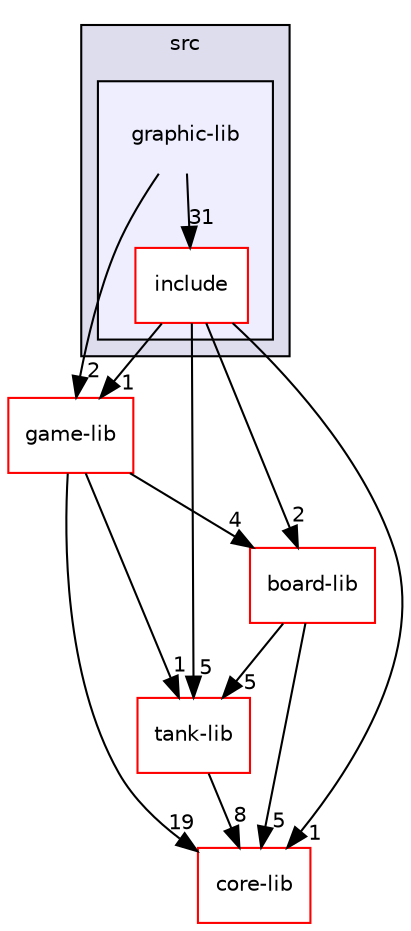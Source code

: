 digraph "/home/michal/proi/projekt2/22l-proi-projekt-jakomulski-budnik-owienko/src/graphic-lib" {
  bgcolor=transparent;
  compound=true
  node [ fontsize="10", fontname="Helvetica"];
  edge [ labelfontsize="10", labelfontname="Helvetica"];
  subgraph clusterdir_68267d1309a1af8e8297ef4c3efbcdba {
    graph [ bgcolor="#ddddee", pencolor="black", label="src" fontname="Helvetica", fontsize="10", URL="dir_68267d1309a1af8e8297ef4c3efbcdba.html"]
  subgraph clusterdir_021a303b9ea6a16d17d203ae5eaa9600 {
    graph [ bgcolor="#eeeeff", pencolor="black", label="" URL="dir_021a303b9ea6a16d17d203ae5eaa9600.html"];
    dir_021a303b9ea6a16d17d203ae5eaa9600 [shape=plaintext label="graphic-lib"];
    dir_ec77ab512a0817bed8cc07eeb3e7ef4d [shape=box label="include" color="red" fillcolor="white" style="filled" URL="dir_ec77ab512a0817bed8cc07eeb3e7ef4d.html"];
  }
  }
  dir_f9968d1aa079c8b4e4a8682b301a0233 [shape=box label="board-lib" color="red" URL="dir_f9968d1aa079c8b4e4a8682b301a0233.html"];
  dir_ababdeb7394d8224d3e296f78088442b [shape=box label="game-lib" color="red" URL="dir_ababdeb7394d8224d3e296f78088442b.html"];
  dir_09862807db2014add90ed94978e55931 [shape=box label="tank-lib" color="red" URL="dir_09862807db2014add90ed94978e55931.html"];
  dir_dd008488fb0da8829e2acca19721471d [shape=box label="core-lib" color="red" URL="dir_dd008488fb0da8829e2acca19721471d.html"];
  dir_f9968d1aa079c8b4e4a8682b301a0233->dir_09862807db2014add90ed94978e55931 [headlabel="5", labeldistance=1.5 headhref="dir_000001_000014.html"];
  dir_f9968d1aa079c8b4e4a8682b301a0233->dir_dd008488fb0da8829e2acca19721471d [headlabel="5", labeldistance=1.5 headhref="dir_000001_000003.html"];
  dir_021a303b9ea6a16d17d203ae5eaa9600->dir_ababdeb7394d8224d3e296f78088442b [headlabel="2", labeldistance=1.5 headhref="dir_000007_000005.html"];
  dir_021a303b9ea6a16d17d203ae5eaa9600->dir_ec77ab512a0817bed8cc07eeb3e7ef4d [headlabel="31", labeldistance=1.5 headhref="dir_000007_000008.html"];
  dir_ababdeb7394d8224d3e296f78088442b->dir_f9968d1aa079c8b4e4a8682b301a0233 [headlabel="4", labeldistance=1.5 headhref="dir_000005_000001.html"];
  dir_ababdeb7394d8224d3e296f78088442b->dir_09862807db2014add90ed94978e55931 [headlabel="1", labeldistance=1.5 headhref="dir_000005_000014.html"];
  dir_ababdeb7394d8224d3e296f78088442b->dir_dd008488fb0da8829e2acca19721471d [headlabel="19", labeldistance=1.5 headhref="dir_000005_000003.html"];
  dir_09862807db2014add90ed94978e55931->dir_dd008488fb0da8829e2acca19721471d [headlabel="8", labeldistance=1.5 headhref="dir_000014_000003.html"];
  dir_ec77ab512a0817bed8cc07eeb3e7ef4d->dir_f9968d1aa079c8b4e4a8682b301a0233 [headlabel="2", labeldistance=1.5 headhref="dir_000008_000001.html"];
  dir_ec77ab512a0817bed8cc07eeb3e7ef4d->dir_ababdeb7394d8224d3e296f78088442b [headlabel="1", labeldistance=1.5 headhref="dir_000008_000005.html"];
  dir_ec77ab512a0817bed8cc07eeb3e7ef4d->dir_09862807db2014add90ed94978e55931 [headlabel="5", labeldistance=1.5 headhref="dir_000008_000014.html"];
  dir_ec77ab512a0817bed8cc07eeb3e7ef4d->dir_dd008488fb0da8829e2acca19721471d [headlabel="1", labeldistance=1.5 headhref="dir_000008_000003.html"];
}
